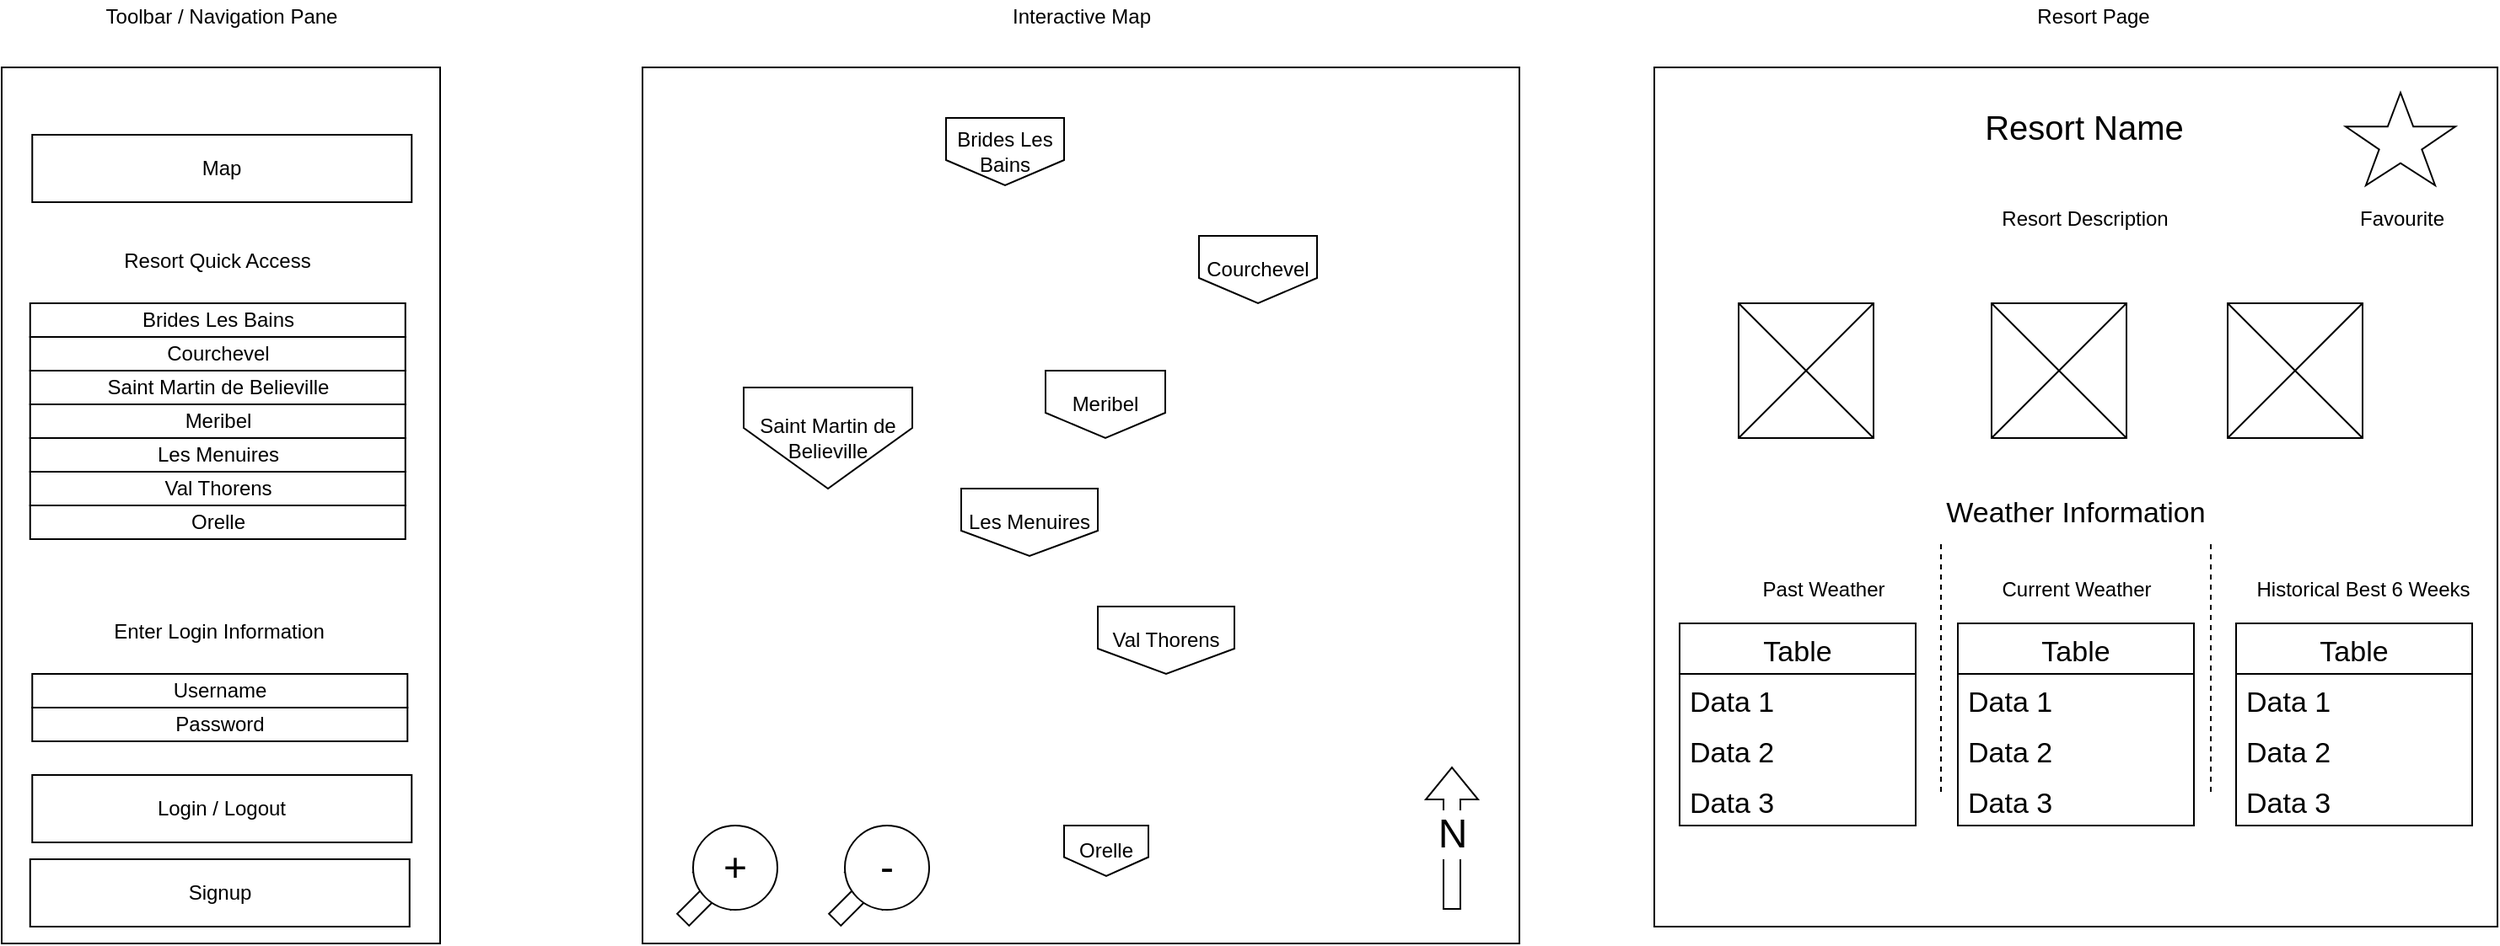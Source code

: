 <mxfile version="16.6.5" type="device"><diagram id="krz8jPwZExH2ANZpwoWQ" name="Page-1"><mxGraphModel dx="2249" dy="794" grid="1" gridSize="10" guides="1" tooltips="1" connect="1" arrows="1" fold="1" page="1" pageScale="1" pageWidth="827" pageHeight="1169" math="0" shadow="0"><root><mxCell id="0"/><mxCell id="1" parent="0"/><mxCell id="IV28-KM-FLspo1nms9ZW-1" value="" style="whiteSpace=wrap;html=1;aspect=fixed;" parent="1" vertex="1"><mxGeometry x="150" y="60" width="520" height="520" as="geometry"/></mxCell><mxCell id="IV28-KM-FLspo1nms9ZW-5" value="&lt;font style=&quot;font-size: 24px&quot;&gt;N&lt;/font&gt;" style="shape=flexArrow;endArrow=classic;html=1;rounded=0;" parent="1" edge="1"><mxGeometry x="0.059" width="50" height="50" relative="1" as="geometry"><mxPoint x="630" y="560" as="sourcePoint"/><mxPoint x="630" y="475" as="targetPoint"/><mxPoint as="offset"/></mxGeometry></mxCell><mxCell id="IV28-KM-FLspo1nms9ZW-20" value="&lt;br&gt;" style="edgeLabel;html=1;align=center;verticalAlign=middle;resizable=0;points=[];fontSize=24;" parent="IV28-KM-FLspo1nms9ZW-5" vertex="1" connectable="0"><mxGeometry x="0.534" y="3" relative="1" as="geometry"><mxPoint as="offset"/></mxGeometry></mxCell><mxCell id="IV28-KM-FLspo1nms9ZW-13" value="" style="group" parent="1" vertex="1" connectable="0"><mxGeometry x="180" y="510" width="50" height="50" as="geometry"/></mxCell><mxCell id="IV28-KM-FLspo1nms9ZW-12" value="" style="shape=flexArrow;endArrow=classic;html=1;rounded=0;fillColor=#FFFFFF;" parent="IV28-KM-FLspo1nms9ZW-13" edge="1"><mxGeometry width="50" height="50" relative="1" as="geometry"><mxPoint x="-6.25" y="56.25" as="sourcePoint"/><mxPoint x="25" y="25" as="targetPoint"/><Array as="points"><mxPoint x="6.25" y="43.75"/></Array></mxGeometry></mxCell><mxCell id="IV28-KM-FLspo1nms9ZW-11" value="&lt;font style=&quot;font-size: 24px&quot;&gt;+&lt;/font&gt;" style="ellipse;whiteSpace=wrap;html=1;aspect=fixed;fillColor=#FFFFFF;" parent="IV28-KM-FLspo1nms9ZW-13" vertex="1"><mxGeometry width="50" height="50" as="geometry"/></mxCell><mxCell id="IV28-KM-FLspo1nms9ZW-15" value="" style="group" parent="1" vertex="1" connectable="0"><mxGeometry x="270" y="510" width="50" height="50" as="geometry"/></mxCell><mxCell id="IV28-KM-FLspo1nms9ZW-16" value="" style="shape=flexArrow;endArrow=classic;html=1;rounded=0;fillColor=#FFFFFF;" parent="IV28-KM-FLspo1nms9ZW-15" edge="1"><mxGeometry width="50" height="50" relative="1" as="geometry"><mxPoint x="-6.25" y="56.25" as="sourcePoint"/><mxPoint x="25" y="25" as="targetPoint"/><Array as="points"><mxPoint x="6.25" y="43.75"/></Array></mxGeometry></mxCell><mxCell id="IV28-KM-FLspo1nms9ZW-17" value="&lt;font style=&quot;font-size: 24px&quot;&gt;-&lt;/font&gt;" style="ellipse;whiteSpace=wrap;html=1;aspect=fixed;fillColor=#FFFFFF;" parent="IV28-KM-FLspo1nms9ZW-15" vertex="1"><mxGeometry width="50" height="50" as="geometry"/></mxCell><mxCell id="fAsPiQa62cFZbpoM2YF3-1" value="Brides Les Bains" style="shape=offPageConnector;whiteSpace=wrap;html=1;" vertex="1" parent="1"><mxGeometry x="330" y="90" width="70" height="40" as="geometry"/></mxCell><mxCell id="fAsPiQa62cFZbpoM2YF3-2" value="Courchevel" style="shape=offPageConnector;whiteSpace=wrap;html=1;" vertex="1" parent="1"><mxGeometry x="480" y="160" width="70" height="40" as="geometry"/></mxCell><mxCell id="fAsPiQa62cFZbpoM2YF3-3" value="Saint Martin de Believille" style="shape=offPageConnector;whiteSpace=wrap;html=1;size=0.6;" vertex="1" parent="1"><mxGeometry x="210" y="250" width="100" height="60" as="geometry"/></mxCell><mxCell id="fAsPiQa62cFZbpoM2YF3-4" value="Meribel" style="shape=offPageConnector;whiteSpace=wrap;html=1;" vertex="1" parent="1"><mxGeometry x="389" y="240" width="71" height="40" as="geometry"/></mxCell><mxCell id="fAsPiQa62cFZbpoM2YF3-6" value="Les Menuires" style="shape=offPageConnector;whiteSpace=wrap;html=1;" vertex="1" parent="1"><mxGeometry x="339" y="310" width="81" height="40" as="geometry"/></mxCell><mxCell id="fAsPiQa62cFZbpoM2YF3-7" value="Orelle" style="shape=offPageConnector;whiteSpace=wrap;html=1;" vertex="1" parent="1"><mxGeometry x="400" y="510" width="50" height="30" as="geometry"/></mxCell><mxCell id="fAsPiQa62cFZbpoM2YF3-8" value="Val Thorens" style="shape=offPageConnector;whiteSpace=wrap;html=1;" vertex="1" parent="1"><mxGeometry x="420" y="380" width="81" height="40" as="geometry"/></mxCell><mxCell id="fAsPiQa62cFZbpoM2YF3-9" value="" style="rounded=0;whiteSpace=wrap;html=1;" vertex="1" parent="1"><mxGeometry x="-230" y="60" width="260" height="520" as="geometry"/></mxCell><mxCell id="fAsPiQa62cFZbpoM2YF3-10" value="Toolbar / Navigation Pane" style="text;html=1;align=center;verticalAlign=middle;resizable=0;points=[];autosize=1;strokeColor=none;fillColor=none;" vertex="1" parent="1"><mxGeometry x="-175" y="20" width="150" height="20" as="geometry"/></mxCell><mxCell id="fAsPiQa62cFZbpoM2YF3-11" value="Interactive Map" style="text;html=1;align=center;verticalAlign=middle;resizable=0;points=[];autosize=1;strokeColor=none;fillColor=none;" vertex="1" parent="1"><mxGeometry x="360" y="20" width="100" height="20" as="geometry"/></mxCell><mxCell id="fAsPiQa62cFZbpoM2YF3-12" value="Login / Logout" style="rounded=0;whiteSpace=wrap;html=1;" vertex="1" parent="1"><mxGeometry x="-211.87" y="480" width="225" height="40" as="geometry"/></mxCell><mxCell id="fAsPiQa62cFZbpoM2YF3-13" value="Username" style="rounded=0;whiteSpace=wrap;html=1;" vertex="1" parent="1"><mxGeometry x="-211.87" y="420" width="222.5" height="20" as="geometry"/></mxCell><mxCell id="fAsPiQa62cFZbpoM2YF3-14" value="Password" style="rounded=0;whiteSpace=wrap;html=1;" vertex="1" parent="1"><mxGeometry x="-211.87" y="440" width="222.5" height="20" as="geometry"/></mxCell><mxCell id="fAsPiQa62cFZbpoM2YF3-15" value="Signup" style="rounded=0;whiteSpace=wrap;html=1;" vertex="1" parent="1"><mxGeometry x="-213.12" y="530" width="225" height="40" as="geometry"/></mxCell><mxCell id="fAsPiQa62cFZbpoM2YF3-16" value="Brides Les Bains" style="rounded=0;whiteSpace=wrap;html=1;" vertex="1" parent="1"><mxGeometry x="-213.12" y="200" width="222.5" height="20" as="geometry"/></mxCell><mxCell id="fAsPiQa62cFZbpoM2YF3-17" value="Courchevel" style="rounded=0;whiteSpace=wrap;html=1;" vertex="1" parent="1"><mxGeometry x="-213.12" y="220" width="222.5" height="20" as="geometry"/></mxCell><mxCell id="fAsPiQa62cFZbpoM2YF3-18" value="Resort Quick Access" style="text;html=1;strokeColor=none;fillColor=none;align=center;verticalAlign=middle;whiteSpace=wrap;rounded=0;" vertex="1" parent="1"><mxGeometry x="-176.87" y="160" width="150" height="30" as="geometry"/></mxCell><mxCell id="fAsPiQa62cFZbpoM2YF3-19" value="Saint Martin de Believille" style="rounded=0;whiteSpace=wrap;html=1;" vertex="1" parent="1"><mxGeometry x="-213.12" y="240" width="222.5" height="20" as="geometry"/></mxCell><mxCell id="fAsPiQa62cFZbpoM2YF3-20" value="Meribel" style="rounded=0;whiteSpace=wrap;html=1;" vertex="1" parent="1"><mxGeometry x="-213.12" y="260" width="222.5" height="20" as="geometry"/></mxCell><mxCell id="fAsPiQa62cFZbpoM2YF3-21" value="Les Menuires" style="rounded=0;whiteSpace=wrap;html=1;" vertex="1" parent="1"><mxGeometry x="-213.12" y="280" width="222.5" height="20" as="geometry"/></mxCell><mxCell id="fAsPiQa62cFZbpoM2YF3-22" value="Val Thorens" style="rounded=0;whiteSpace=wrap;html=1;" vertex="1" parent="1"><mxGeometry x="-213.12" y="300" width="222.5" height="20" as="geometry"/></mxCell><mxCell id="fAsPiQa62cFZbpoM2YF3-23" value="Orelle" style="rounded=0;whiteSpace=wrap;html=1;" vertex="1" parent="1"><mxGeometry x="-213.12" y="320" width="222.5" height="20" as="geometry"/></mxCell><mxCell id="fAsPiQa62cFZbpoM2YF3-24" value="Enter Login Information" style="text;html=1;strokeColor=none;fillColor=none;align=center;verticalAlign=middle;whiteSpace=wrap;rounded=0;" vertex="1" parent="1"><mxGeometry x="-175.62" y="380" width="150" height="30" as="geometry"/></mxCell><mxCell id="fAsPiQa62cFZbpoM2YF3-26" value="Map" style="rounded=0;whiteSpace=wrap;html=1;" vertex="1" parent="1"><mxGeometry x="-211.87" y="100" width="225" height="40" as="geometry"/></mxCell><mxCell id="fAsPiQa62cFZbpoM2YF3-27" value="" style="rounded=0;whiteSpace=wrap;html=1;" vertex="1" parent="1"><mxGeometry x="750" y="60" width="500" height="510" as="geometry"/></mxCell><mxCell id="fAsPiQa62cFZbpoM2YF3-28" value="Resort Page" style="text;html=1;align=center;verticalAlign=middle;resizable=0;points=[];autosize=1;strokeColor=none;fillColor=none;" vertex="1" parent="1"><mxGeometry x="970" y="20" width="80" height="20" as="geometry"/></mxCell><mxCell id="fAsPiQa62cFZbpoM2YF3-29" value="&lt;font style=&quot;font-size: 20px&quot;&gt;Resort Name&lt;/font&gt;" style="text;html=1;strokeColor=none;fillColor=none;align=center;verticalAlign=middle;whiteSpace=wrap;rounded=0;" vertex="1" parent="1"><mxGeometry x="910" y="80" width="190" height="30" as="geometry"/></mxCell><mxCell id="fAsPiQa62cFZbpoM2YF3-31" value="Resort Description" style="text;html=1;align=center;verticalAlign=middle;resizable=0;points=[];autosize=1;strokeColor=none;fillColor=none;" vertex="1" parent="1"><mxGeometry x="950" y="140" width="110" height="20" as="geometry"/></mxCell><mxCell id="fAsPiQa62cFZbpoM2YF3-33" value="" style="whiteSpace=wrap;html=1;aspect=fixed;fontSize=20;" vertex="1" parent="1"><mxGeometry x="1090" y="200" width="80" height="80" as="geometry"/></mxCell><mxCell id="fAsPiQa62cFZbpoM2YF3-34" value="" style="endArrow=none;html=1;rounded=0;fontSize=20;exitX=0;exitY=1;exitDx=0;exitDy=0;" edge="1" parent="1" source="fAsPiQa62cFZbpoM2YF3-33"><mxGeometry width="50" height="50" relative="1" as="geometry"><mxPoint x="1120" y="250" as="sourcePoint"/><mxPoint x="1170" y="200" as="targetPoint"/></mxGeometry></mxCell><mxCell id="fAsPiQa62cFZbpoM2YF3-35" value="" style="endArrow=none;html=1;rounded=0;fontSize=20;entryX=0;entryY=0;entryDx=0;entryDy=0;exitX=1;exitY=1;exitDx=0;exitDy=0;" edge="1" parent="1" source="fAsPiQa62cFZbpoM2YF3-33" target="fAsPiQa62cFZbpoM2YF3-33"><mxGeometry width="50" height="50" relative="1" as="geometry"><mxPoint x="550" y="360" as="sourcePoint"/><mxPoint x="600" y="310" as="targetPoint"/></mxGeometry></mxCell><mxCell id="fAsPiQa62cFZbpoM2YF3-36" value="" style="whiteSpace=wrap;html=1;aspect=fixed;fontSize=20;" vertex="1" parent="1"><mxGeometry x="800" y="200" width="80" height="80" as="geometry"/></mxCell><mxCell id="fAsPiQa62cFZbpoM2YF3-37" value="" style="endArrow=none;html=1;rounded=0;fontSize=20;exitX=0;exitY=1;exitDx=0;exitDy=0;" edge="1" parent="1" source="fAsPiQa62cFZbpoM2YF3-36"><mxGeometry width="50" height="50" relative="1" as="geometry"><mxPoint x="830" y="250" as="sourcePoint"/><mxPoint x="880" y="200" as="targetPoint"/></mxGeometry></mxCell><mxCell id="fAsPiQa62cFZbpoM2YF3-38" value="" style="endArrow=none;html=1;rounded=0;fontSize=20;entryX=0;entryY=0;entryDx=0;entryDy=0;exitX=1;exitY=1;exitDx=0;exitDy=0;" edge="1" parent="1" source="fAsPiQa62cFZbpoM2YF3-36" target="fAsPiQa62cFZbpoM2YF3-36"><mxGeometry width="50" height="50" relative="1" as="geometry"><mxPoint x="260" y="360" as="sourcePoint"/><mxPoint x="310" y="310" as="targetPoint"/></mxGeometry></mxCell><mxCell id="fAsPiQa62cFZbpoM2YF3-39" value="" style="whiteSpace=wrap;html=1;aspect=fixed;fontSize=20;" vertex="1" parent="1"><mxGeometry x="950" y="200" width="80" height="80" as="geometry"/></mxCell><mxCell id="fAsPiQa62cFZbpoM2YF3-40" value="" style="endArrow=none;html=1;rounded=0;fontSize=20;exitX=0;exitY=1;exitDx=0;exitDy=0;" edge="1" parent="1" source="fAsPiQa62cFZbpoM2YF3-39"><mxGeometry width="50" height="50" relative="1" as="geometry"><mxPoint x="980" y="250" as="sourcePoint"/><mxPoint x="1030" y="200" as="targetPoint"/></mxGeometry></mxCell><mxCell id="fAsPiQa62cFZbpoM2YF3-41" value="" style="endArrow=none;html=1;rounded=0;fontSize=20;entryX=0;entryY=0;entryDx=0;entryDy=0;exitX=1;exitY=1;exitDx=0;exitDy=0;" edge="1" parent="1" source="fAsPiQa62cFZbpoM2YF3-39" target="fAsPiQa62cFZbpoM2YF3-39"><mxGeometry width="50" height="50" relative="1" as="geometry"><mxPoint x="410" y="360" as="sourcePoint"/><mxPoint x="460" y="310" as="targetPoint"/></mxGeometry></mxCell><mxCell id="fAsPiQa62cFZbpoM2YF3-45" value="&lt;font style=&quot;font-size: 17px&quot;&gt;Weather Information&lt;/font&gt;" style="text;html=1;strokeColor=none;fillColor=none;align=center;verticalAlign=middle;whiteSpace=wrap;rounded=0;" vertex="1" parent="1"><mxGeometry x="905" y="310" width="190" height="30" as="geometry"/></mxCell><mxCell id="fAsPiQa62cFZbpoM2YF3-46" value="Current Weather" style="text;html=1;align=center;verticalAlign=middle;resizable=0;points=[];autosize=1;strokeColor=none;fillColor=none;" vertex="1" parent="1"><mxGeometry x="950" y="360" width="100" height="20" as="geometry"/></mxCell><mxCell id="fAsPiQa62cFZbpoM2YF3-47" value="Past Weather" style="text;html=1;align=center;verticalAlign=middle;resizable=0;points=[];autosize=1;strokeColor=none;fillColor=none;" vertex="1" parent="1"><mxGeometry x="805" y="360" width="90" height="20" as="geometry"/></mxCell><mxCell id="fAsPiQa62cFZbpoM2YF3-48" value="" style="endArrow=none;dashed=1;html=1;rounded=0;fontSize=17;" edge="1" parent="1"><mxGeometry width="50" height="50" relative="1" as="geometry"><mxPoint x="920" y="490" as="sourcePoint"/><mxPoint x="920" y="340" as="targetPoint"/></mxGeometry></mxCell><mxCell id="fAsPiQa62cFZbpoM2YF3-49" value="" style="endArrow=none;dashed=1;html=1;rounded=0;fontSize=17;" edge="1" parent="1"><mxGeometry width="50" height="50" relative="1" as="geometry"><mxPoint x="1080" y="490" as="sourcePoint"/><mxPoint x="1080" y="340" as="targetPoint"/></mxGeometry></mxCell><mxCell id="fAsPiQa62cFZbpoM2YF3-50" value="Historical Best 6 Weeks" style="text;html=1;align=center;verticalAlign=middle;resizable=0;points=[];autosize=1;strokeColor=none;fillColor=none;" vertex="1" parent="1"><mxGeometry x="1100" y="360" width="140" height="20" as="geometry"/></mxCell><mxCell id="fAsPiQa62cFZbpoM2YF3-121" value="Table" style="swimlane;fontStyle=0;childLayout=stackLayout;horizontal=1;startSize=30;horizontalStack=0;resizeParent=1;resizeParentMax=0;resizeLast=0;collapsible=1;marginBottom=0;fontSize=17;" vertex="1" parent="1"><mxGeometry x="930" y="390" width="140" height="120" as="geometry"/></mxCell><mxCell id="fAsPiQa62cFZbpoM2YF3-122" value="Data 1" style="text;strokeColor=none;fillColor=none;align=left;verticalAlign=middle;spacingLeft=4;spacingRight=4;overflow=hidden;points=[[0,0.5],[1,0.5]];portConstraint=eastwest;rotatable=0;fontSize=17;" vertex="1" parent="fAsPiQa62cFZbpoM2YF3-121"><mxGeometry y="30" width="140" height="30" as="geometry"/></mxCell><mxCell id="fAsPiQa62cFZbpoM2YF3-123" value="Data 2" style="text;strokeColor=none;fillColor=none;align=left;verticalAlign=middle;spacingLeft=4;spacingRight=4;overflow=hidden;points=[[0,0.5],[1,0.5]];portConstraint=eastwest;rotatable=0;fontSize=17;" vertex="1" parent="fAsPiQa62cFZbpoM2YF3-121"><mxGeometry y="60" width="140" height="30" as="geometry"/></mxCell><mxCell id="fAsPiQa62cFZbpoM2YF3-124" value="Data 3            " style="text;strokeColor=none;fillColor=none;align=left;verticalAlign=middle;spacingLeft=4;spacingRight=4;overflow=hidden;points=[[0,0.5],[1,0.5]];portConstraint=eastwest;rotatable=0;fontSize=17;" vertex="1" parent="fAsPiQa62cFZbpoM2YF3-121"><mxGeometry y="90" width="140" height="30" as="geometry"/></mxCell><mxCell id="fAsPiQa62cFZbpoM2YF3-125" value="Table" style="swimlane;fontStyle=0;childLayout=stackLayout;horizontal=1;startSize=30;horizontalStack=0;resizeParent=1;resizeParentMax=0;resizeLast=0;collapsible=1;marginBottom=0;fontSize=17;" vertex="1" parent="1"><mxGeometry x="765" y="390" width="140" height="120" as="geometry"/></mxCell><mxCell id="fAsPiQa62cFZbpoM2YF3-126" value="Data 1" style="text;strokeColor=none;fillColor=none;align=left;verticalAlign=middle;spacingLeft=4;spacingRight=4;overflow=hidden;points=[[0,0.5],[1,0.5]];portConstraint=eastwest;rotatable=0;fontSize=17;" vertex="1" parent="fAsPiQa62cFZbpoM2YF3-125"><mxGeometry y="30" width="140" height="30" as="geometry"/></mxCell><mxCell id="fAsPiQa62cFZbpoM2YF3-127" value="Data 2" style="text;strokeColor=none;fillColor=none;align=left;verticalAlign=middle;spacingLeft=4;spacingRight=4;overflow=hidden;points=[[0,0.5],[1,0.5]];portConstraint=eastwest;rotatable=0;fontSize=17;" vertex="1" parent="fAsPiQa62cFZbpoM2YF3-125"><mxGeometry y="60" width="140" height="30" as="geometry"/></mxCell><mxCell id="fAsPiQa62cFZbpoM2YF3-128" value="Data 3            " style="text;strokeColor=none;fillColor=none;align=left;verticalAlign=middle;spacingLeft=4;spacingRight=4;overflow=hidden;points=[[0,0.5],[1,0.5]];portConstraint=eastwest;rotatable=0;fontSize=17;" vertex="1" parent="fAsPiQa62cFZbpoM2YF3-125"><mxGeometry y="90" width="140" height="30" as="geometry"/></mxCell><mxCell id="fAsPiQa62cFZbpoM2YF3-129" value="Table" style="swimlane;fontStyle=0;childLayout=stackLayout;horizontal=1;startSize=30;horizontalStack=0;resizeParent=1;resizeParentMax=0;resizeLast=0;collapsible=1;marginBottom=0;fontSize=17;" vertex="1" parent="1"><mxGeometry x="1095" y="390" width="140" height="120" as="geometry"/></mxCell><mxCell id="fAsPiQa62cFZbpoM2YF3-130" value="Data 1" style="text;strokeColor=none;fillColor=none;align=left;verticalAlign=middle;spacingLeft=4;spacingRight=4;overflow=hidden;points=[[0,0.5],[1,0.5]];portConstraint=eastwest;rotatable=0;fontSize=17;" vertex="1" parent="fAsPiQa62cFZbpoM2YF3-129"><mxGeometry y="30" width="140" height="30" as="geometry"/></mxCell><mxCell id="fAsPiQa62cFZbpoM2YF3-131" value="Data 2" style="text;strokeColor=none;fillColor=none;align=left;verticalAlign=middle;spacingLeft=4;spacingRight=4;overflow=hidden;points=[[0,0.5],[1,0.5]];portConstraint=eastwest;rotatable=0;fontSize=17;" vertex="1" parent="fAsPiQa62cFZbpoM2YF3-129"><mxGeometry y="60" width="140" height="30" as="geometry"/></mxCell><mxCell id="fAsPiQa62cFZbpoM2YF3-132" value="Data 3            " style="text;strokeColor=none;fillColor=none;align=left;verticalAlign=middle;spacingLeft=4;spacingRight=4;overflow=hidden;points=[[0,0.5],[1,0.5]];portConstraint=eastwest;rotatable=0;fontSize=17;" vertex="1" parent="fAsPiQa62cFZbpoM2YF3-129"><mxGeometry y="90" width="140" height="30" as="geometry"/></mxCell><mxCell id="fAsPiQa62cFZbpoM2YF3-133" value="" style="verticalLabelPosition=bottom;verticalAlign=top;html=1;shape=mxgraph.basic.star;fontSize=17;" vertex="1" parent="1"><mxGeometry x="1160" y="75" width="65" height="55" as="geometry"/></mxCell><mxCell id="fAsPiQa62cFZbpoM2YF3-134" value="Favourite" style="text;html=1;align=center;verticalAlign=middle;resizable=0;points=[];autosize=1;strokeColor=none;fillColor=none;" vertex="1" parent="1"><mxGeometry x="1157.5" y="140" width="70" height="20" as="geometry"/></mxCell></root></mxGraphModel></diagram></mxfile>